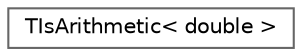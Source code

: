 digraph "Graphical Class Hierarchy"
{
 // INTERACTIVE_SVG=YES
 // LATEX_PDF_SIZE
  bgcolor="transparent";
  edge [fontname=Helvetica,fontsize=10,labelfontname=Helvetica,labelfontsize=10];
  node [fontname=Helvetica,fontsize=10,shape=box,height=0.2,width=0.4];
  rankdir="LR";
  Node0 [id="Node000000",label="TIsArithmetic\< double \>",height=0.2,width=0.4,color="grey40", fillcolor="white", style="filled",URL="$d8/d5c/structTIsArithmetic_3_01double_01_4.html",tooltip=" "];
}
